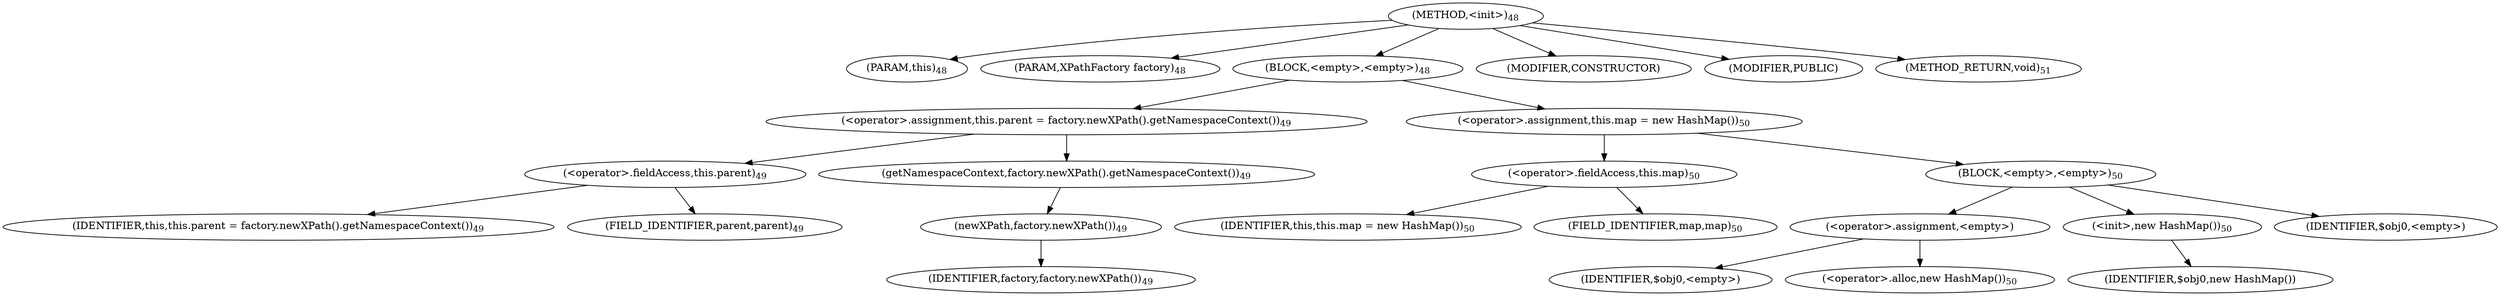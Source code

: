 digraph "&lt;init&gt;" {  
"49" [label = <(METHOD,&lt;init&gt;)<SUB>48</SUB>> ]
"6" [label = <(PARAM,this)<SUB>48</SUB>> ]
"50" [label = <(PARAM,XPathFactory factory)<SUB>48</SUB>> ]
"51" [label = <(BLOCK,&lt;empty&gt;,&lt;empty&gt;)<SUB>48</SUB>> ]
"52" [label = <(&lt;operator&gt;.assignment,this.parent = factory.newXPath().getNamespaceContext())<SUB>49</SUB>> ]
"53" [label = <(&lt;operator&gt;.fieldAccess,this.parent)<SUB>49</SUB>> ]
"5" [label = <(IDENTIFIER,this,this.parent = factory.newXPath().getNamespaceContext())<SUB>49</SUB>> ]
"54" [label = <(FIELD_IDENTIFIER,parent,parent)<SUB>49</SUB>> ]
"55" [label = <(getNamespaceContext,factory.newXPath().getNamespaceContext())<SUB>49</SUB>> ]
"56" [label = <(newXPath,factory.newXPath())<SUB>49</SUB>> ]
"57" [label = <(IDENTIFIER,factory,factory.newXPath())<SUB>49</SUB>> ]
"58" [label = <(&lt;operator&gt;.assignment,this.map = new HashMap())<SUB>50</SUB>> ]
"59" [label = <(&lt;operator&gt;.fieldAccess,this.map)<SUB>50</SUB>> ]
"7" [label = <(IDENTIFIER,this,this.map = new HashMap())<SUB>50</SUB>> ]
"60" [label = <(FIELD_IDENTIFIER,map,map)<SUB>50</SUB>> ]
"61" [label = <(BLOCK,&lt;empty&gt;,&lt;empty&gt;)<SUB>50</SUB>> ]
"62" [label = <(&lt;operator&gt;.assignment,&lt;empty&gt;)> ]
"63" [label = <(IDENTIFIER,$obj0,&lt;empty&gt;)> ]
"64" [label = <(&lt;operator&gt;.alloc,new HashMap())<SUB>50</SUB>> ]
"65" [label = <(&lt;init&gt;,new HashMap())<SUB>50</SUB>> ]
"66" [label = <(IDENTIFIER,$obj0,new HashMap())> ]
"67" [label = <(IDENTIFIER,$obj0,&lt;empty&gt;)> ]
"68" [label = <(MODIFIER,CONSTRUCTOR)> ]
"69" [label = <(MODIFIER,PUBLIC)> ]
"70" [label = <(METHOD_RETURN,void)<SUB>51</SUB>> ]
  "49" -> "6" 
  "49" -> "50" 
  "49" -> "51" 
  "49" -> "68" 
  "49" -> "69" 
  "49" -> "70" 
  "51" -> "52" 
  "51" -> "58" 
  "52" -> "53" 
  "52" -> "55" 
  "53" -> "5" 
  "53" -> "54" 
  "55" -> "56" 
  "56" -> "57" 
  "58" -> "59" 
  "58" -> "61" 
  "59" -> "7" 
  "59" -> "60" 
  "61" -> "62" 
  "61" -> "65" 
  "61" -> "67" 
  "62" -> "63" 
  "62" -> "64" 
  "65" -> "66" 
}
